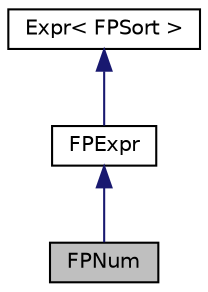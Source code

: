 digraph "FPNum"
{
  edge [fontname="Helvetica",fontsize="10",labelfontname="Helvetica",labelfontsize="10"];
  node [fontname="Helvetica",fontsize="10",shape=record];
  Node0 [label="FPNum",height=0.2,width=0.4,color="black", fillcolor="grey75", style="filled", fontcolor="black"];
  Node1 -> Node0 [dir="back",color="midnightblue",fontsize="10",style="solid",fontname="Helvetica"];
  Node1 [label="FPExpr",height=0.2,width=0.4,color="black", fillcolor="white", style="filled",URL="$classcom_1_1microsoft_1_1z3_1_1_f_p_expr.html"];
  Node2 -> Node1 [dir="back",color="midnightblue",fontsize="10",style="solid",fontname="Helvetica"];
  Node2 [label="Expr\< FPSort \>",height=0.2,width=0.4,color="black", fillcolor="white", style="filled",URL="$classcom_1_1microsoft_1_1z3_1_1_expr.html"];
}
